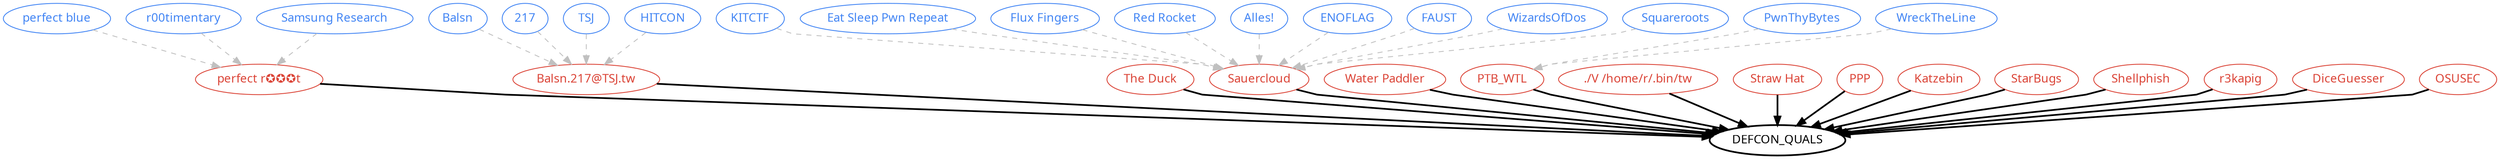 digraph teams {
  node [fontname = "JetBrains Mono"];
  overlap = false;
  splines = polyline;

  DEFCON_QUALS [style="bold" href="https://quals.2022.nautilus.institute/dashboard"];

  // team clusters (red)
  subgraph {
    node [color="#db4437" fontcolor="#db4437"];
    "perfect r✪✪✪t" [href="https://ctftime.org/team/176403"]
    "Balsn.217@TSJ.tw" [href="https://ctftime.org/team/189868"]
    "The Duck" [href="https://ctftime.org/team/111501"]
    "Sauercloud" [href="https://ctftime.org/team/54748"]
    "Water Paddler" [href="https://ctftime.org/team/155019"]
    "PTB_WTL" [href="https://ctftime.org/team/119975"]
    "./V /home/r/.bin/tw" [href="https://ctftime.org/team/189869"]
    "Straw Hat" [href="https://ctftime.org/team/19208"]
    "PPP" [href="https://ctftime.org/team/284"]
    "Katzebin" [href="https://ctftime.org/team/141539"]
    "StarBugs" [href="https://ctftime.org/team/152239"]
    "Shellphish" [href="https://ctftime.org/team/285"]
    "r3kapig" [href="https://ctftime.org/team/58979"]
    "DiceGuesser" [href="https://ctftime.org/team/182504"]
    "OSUSEC" [href="https://ctftime.org/team/12858"]
  }

  // individual teams (blue)
  subgraph {
    node [color="#4285f4" fontcolor="#4285f4"];

    // Sauercloud (Germany)
    "KITCTF" [href="https://ctftime.org/team/7221"];
    "Eat Sleep Pwn Repeat" [href="https://ctftime.org/team/15712"];
    "Flux Fingers" [href="https://ctftime.org/team/551"];
    "Red Rocket" [href="https://allesctf.net/"];
    "Alles!" [href="https://ctftime.org/team/18419"];
    "ENOFLAG" [href="https://ctftime.org/team/1438"];
    "FAUST" [href="https://ctftime.org/team/550"];
    "WizardsOfDos" [href="https://ctftime.org/team/561"];
    "Squareroots" [href="https://ctftime.org/team/554"];

    // perfect rooot
    "perfect blue" [href="https://ctftime.org/team/53802"];
    "r00timentary" [href="https://ctftime.org/team/32783"];
    "Samsung Research" [href=""];

    // Balsn.217@TSJ.tw
    "Balsn" [href="https://ctftime.org/team/16978"];
    "217" [href="https://ctftime.org/team/5160"];
    "TSJ" [href="https://ctftime.org/team/150366"];
    "HITCON" [href="https://ctftime.org/team/8299"];

    // PTB_WTL
    "PwnThyBytes" [href="https://ctftime.org/team/59199"];
    "WreckTheLine" [href="https://ctftime.org/team/57908"];
  }

  // primary edges
  subgraph {
    "perfect r✪✪✪t" -> DEFCON_QUALS [style="bold"];
    "Balsn.217@TSJ.tw" -> DEFCON_QUALS [style="bold"];
    "The Duck" -> DEFCON_QUALS [style="bold"];
    "Sauercloud" -> DEFCON_QUALS [style="bold"];
    "Water Paddler" -> DEFCON_QUALS [style="bold"];
    "PTB_WTL" -> DEFCON_QUALS [style="bold"];
    "./V /home/r/.bin/tw" -> DEFCON_QUALS [style="bold"];
    "Straw Hat" -> DEFCON_QUALS [style="bold"];
    "PPP" -> DEFCON_QUALS [style="bold"];
    "Katzebin" -> DEFCON_QUALS [style="bold"];
    "StarBugs" -> DEFCON_QUALS [style="bold"];
    "Shellphish" -> DEFCON_QUALS [style="bold"];
    "r3kapig" -> DEFCON_QUALS [style="bold"];
    "DiceGuesser" -> DEFCON_QUALS [style="bold"];
    "OSUSEC" -> DEFCON_QUALS [style="bold"];

  }

  // secondary edges (teams to clusters)
  subgraph {
    edge [weight=1 style="dashed" color="grey"];
    // Sauercloud (Germany)
    "KITCTF" -> "Sauercloud";
    "Eat Sleep Pwn Repeat" -> "Sauercloud";   
    "Flux Fingers" -> "Sauercloud";   
    "Red Rocket" -> "Sauercloud";   
    "Alles!" -> "Sauercloud";   
    "ENOFLAG" -> "Sauercloud";   
    "FAUST" -> "Sauercloud";   
    "WizardsOfDos" -> "Sauercloud";   
    "Squareroots" -> "Sauercloud";   

    // perfect rooot
    "perfect blue" ->"perfect r✪✪✪t";
    "r00timentary" -> "perfect r✪✪✪t";
    "Samsung Research" -> "perfect r✪✪✪t";

    // Balsn.217@TSJ.tw
    "Balsn" -> "Balsn.217@TSJ.tw";
    "217" -> "Balsn.217@TSJ.tw";
    "TSJ" -> "Balsn.217@TSJ.tw";
    "HITCON" -> "Balsn.217@TSJ.tw";

    // PTB_WTL
    "PwnThyBytes" -> "PTB_WTL";
    "WreckTheLine" -> "PTB_WTL";
  }

}

